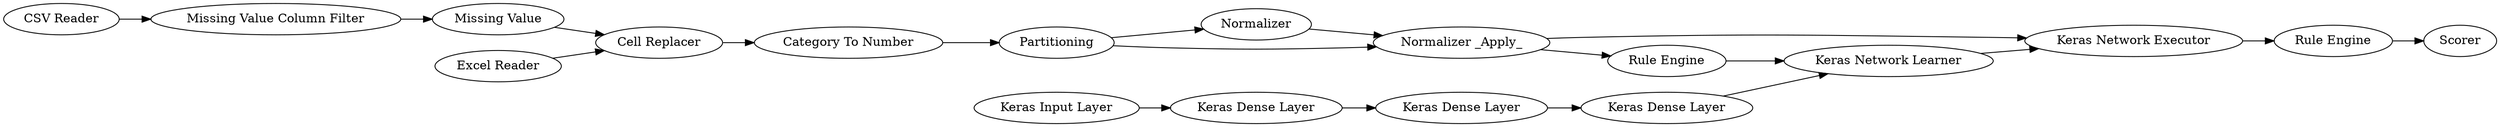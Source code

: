 digraph {
	1 [label="CSV Reader"]
	9 [label="Rule Engine"]
	173 [label="Keras Network Executor"]
	174 [label="Keras Network Learner"]
	175 [label="Keras Input Layer"]
	176 [label="Keras Dense Layer"]
	177 [label="Keras Dense Layer"]
	179 [label="Keras Dense Layer"]
	180 [label="Rule Engine"]
	181 [label=Scorer]
	17 [label="Excel Reader"]
	18 [label="Cell Replacer"]
	157 [label="Missing Value"]
	159 [label="Category To Number"]
	165 [label=Partitioning]
	170 [label="Missing Value Column Filter"]
	189 [label=Normalizer]
	190 [label="Normalizer _Apply_"]
	17 -> 18
	18 -> 159
	157 -> 18
	159 -> 165
	165 -> 189
	165 -> 190
	170 -> 157
	189 -> 190
	1 -> 170
	9 -> 181
	173 -> 9
	174 -> 173
	175 -> 176
	176 -> 177
	177 -> 179
	179 -> 174
	180 -> 174
	190 -> 173
	190 -> 180
	rankdir=LR
}
